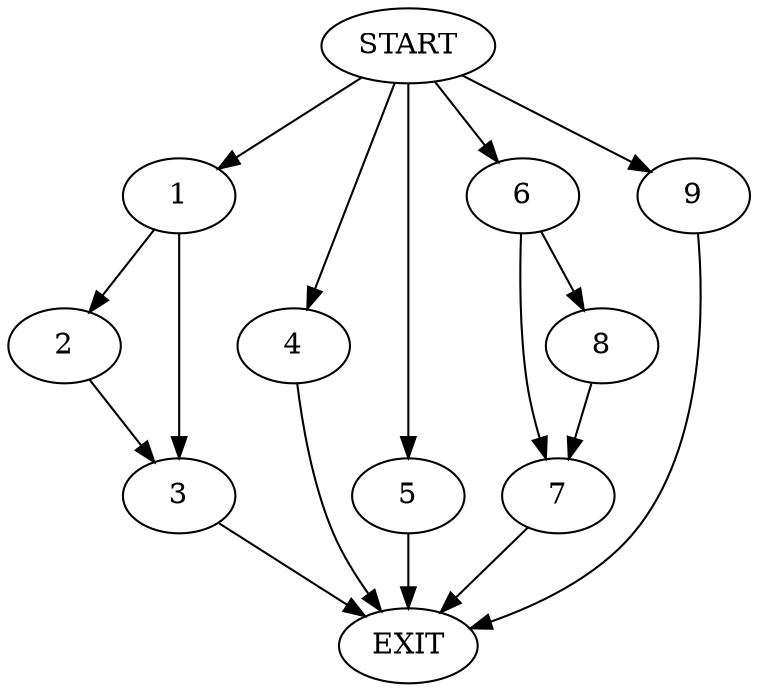 digraph {
0 [label="START"]
10 [label="EXIT"]
0 -> 1
1 -> 2
1 -> 3
2 -> 3
3 -> 10
0 -> 4
4 -> 10
0 -> 5
5 -> 10
0 -> 6
6 -> 7
6 -> 8
7 -> 10
8 -> 7
0 -> 9
9 -> 10
}
